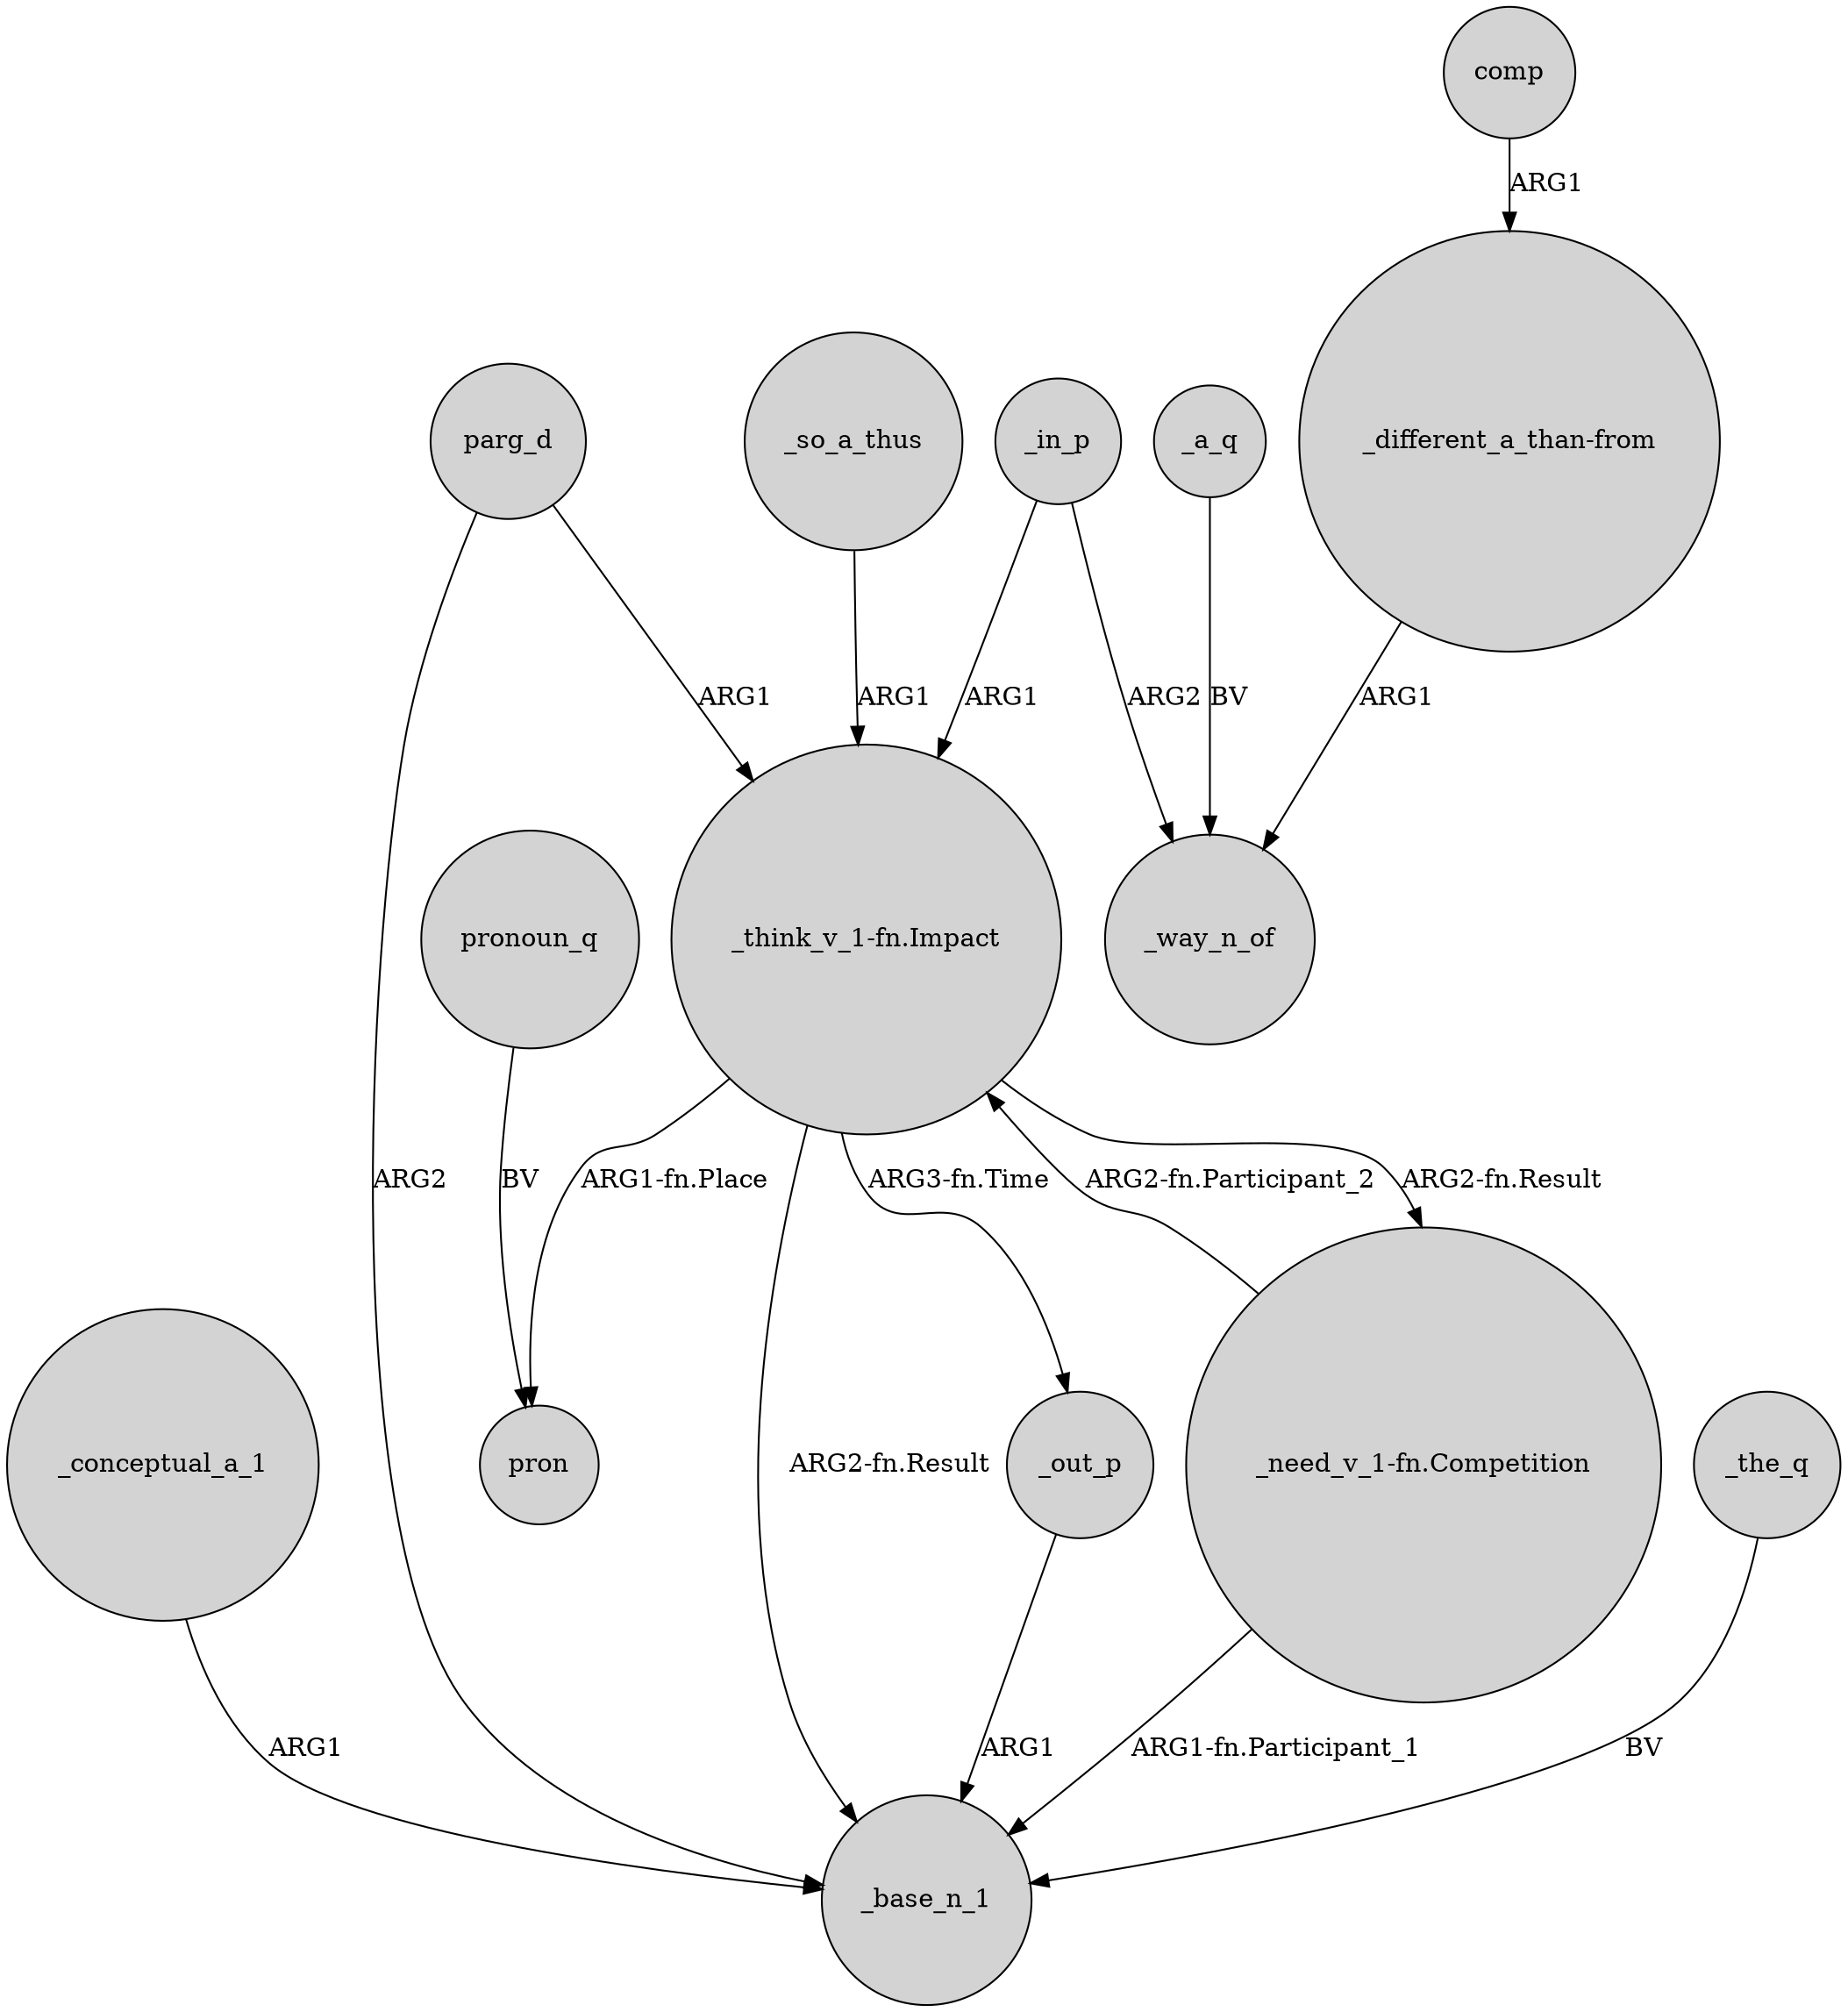 digraph {
	node [shape=circle style=filled]
	"_think_v_1-fn.Impact" -> "_need_v_1-fn.Competition" [label="ARG2-fn.Result"]
	_a_q -> _way_n_of [label=BV]
	"_need_v_1-fn.Competition" -> _base_n_1 [label="ARG1-fn.Participant_1"]
	_so_a_thus -> "_think_v_1-fn.Impact" [label=ARG1]
	_conceptual_a_1 -> _base_n_1 [label=ARG1]
	_in_p -> _way_n_of [label=ARG2]
	"_different_a_than-from" -> _way_n_of [label=ARG1]
	parg_d -> "_think_v_1-fn.Impact" [label=ARG1]
	_in_p -> "_think_v_1-fn.Impact" [label=ARG1]
	parg_d -> _base_n_1 [label=ARG2]
	_the_q -> _base_n_1 [label=BV]
	"_need_v_1-fn.Competition" -> "_think_v_1-fn.Impact" [label="ARG2-fn.Participant_2"]
	"_think_v_1-fn.Impact" -> _out_p [label="ARG3-fn.Time"]
	_out_p -> _base_n_1 [label=ARG1]
	"_think_v_1-fn.Impact" -> pron [label="ARG1-fn.Place"]
	pronoun_q -> pron [label=BV]
	comp -> "_different_a_than-from" [label=ARG1]
	"_think_v_1-fn.Impact" -> _base_n_1 [label="ARG2-fn.Result"]
}
